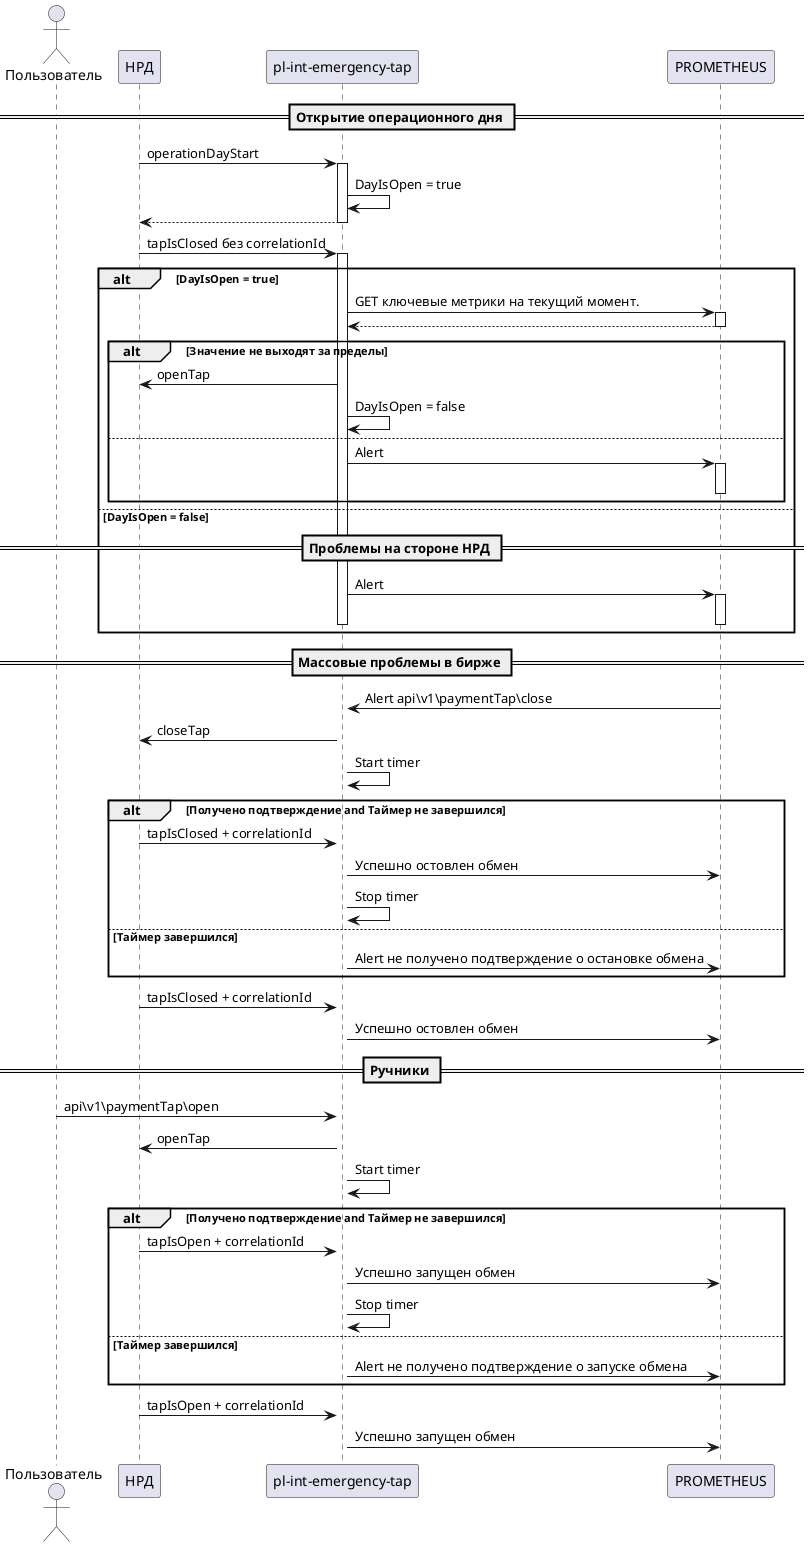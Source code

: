 @startuml


actor "Пользователь" as user

participant "НРД" as nsd

participant "pl-int-emergency-tap" as crane
participant "PROMETHEUS" as pm


== Открытие операционного дня ==

nsd -> crane++ : operationDayStart
crane -> crane : DayIsOpen = true
return

crane--
nsd -> crane++ : tapIsClosed без correlationId

alt DayIsOpen = true
    crane-> pm++ : GET ключевые метрики на текущий момент.
    return
    alt Значение не выходят за пределы
       crane -> nsd : openTap
       crane -> crane : DayIsOpen = false
    else
       crane -> pm++ : Alert
       pm--
    end
else DayIsOpen = false

== Проблемы на стороне НРД ==

     crane -> pm++ : Alert
     pm--
     crane--
end


== Массовые проблемы в бирже ==
pm -> crane++ : Alert api\v1\paymentTap\close

    crane -> nsd : closeTap
crane -> crane : Start timer
alt Получено подтверждение and Таймер не завершился
    nsd -> crane : tapIsClosed + correlationId
    crane -> pm : Успешно остовлен обмен
    crane -> crane : Stop timer
else Таймер завершился
    crane -> pm : Alert не получено подтверждение о остановке обмена

end

 nsd -> crane : tapIsClosed + correlationId
    crane -> pm : Успешно остовлен обмен


== Ручники ==

user -> crane : api\v1\paymentTap\open
crane -> nsd : openTap
crane -> crane : Start timer
alt Получено подтверждение and Таймер не завершился
    nsd -> crane : tapIsOpen + correlationId
    crane -> pm : Успешно запущен обмен
    crane -> crane : Stop timer
else Таймер завершился
    crane -> pm : Alert не получено подтверждение о запуске обмена

end
 nsd -> crane : tapIsOpen + correlationId
    crane -> pm : Успешно запущен обмен

@enduml

participant "MOEX-kafka" as mk


